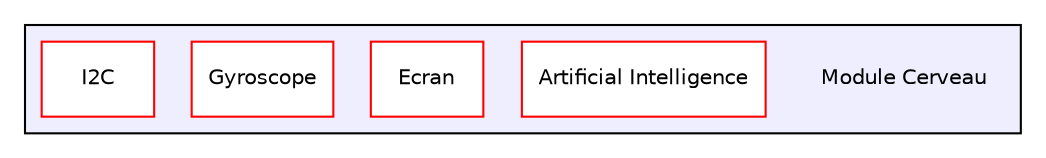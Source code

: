 digraph "Module Cerveau" {
  compound=true
  node [ fontsize="10", fontname="Helvetica"];
  edge [ labelfontsize="10", labelfontname="Helvetica"];
  subgraph clusterdir_65323f7225c5ff5ad4bd06d4f2501b1b {
    graph [ bgcolor="#eeeeff", pencolor="black", label="" URL="dir_65323f7225c5ff5ad4bd06d4f2501b1b.html"];
    dir_65323f7225c5ff5ad4bd06d4f2501b1b [shape=plaintext label="Module Cerveau"];
    dir_89994ad9d93a0db5eea5a2bb0e2e09a4 [shape=box label="Artificial Intelligence" color="red" fillcolor="white" style="filled" URL="dir_89994ad9d93a0db5eea5a2bb0e2e09a4.html"];
    dir_3ec0e10da9815b580528be7821f001de [shape=box label="Ecran" color="red" fillcolor="white" style="filled" URL="dir_3ec0e10da9815b580528be7821f001de.html"];
    dir_feadfc95ae9f5de82716cc949c76fb66 [shape=box label="Gyroscope" color="red" fillcolor="white" style="filled" URL="dir_feadfc95ae9f5de82716cc949c76fb66.html"];
    dir_d54d14543ffb2026c54fba82978d70e8 [shape=box label="I2C" color="red" fillcolor="white" style="filled" URL="dir_d54d14543ffb2026c54fba82978d70e8.html"];
  }
}
